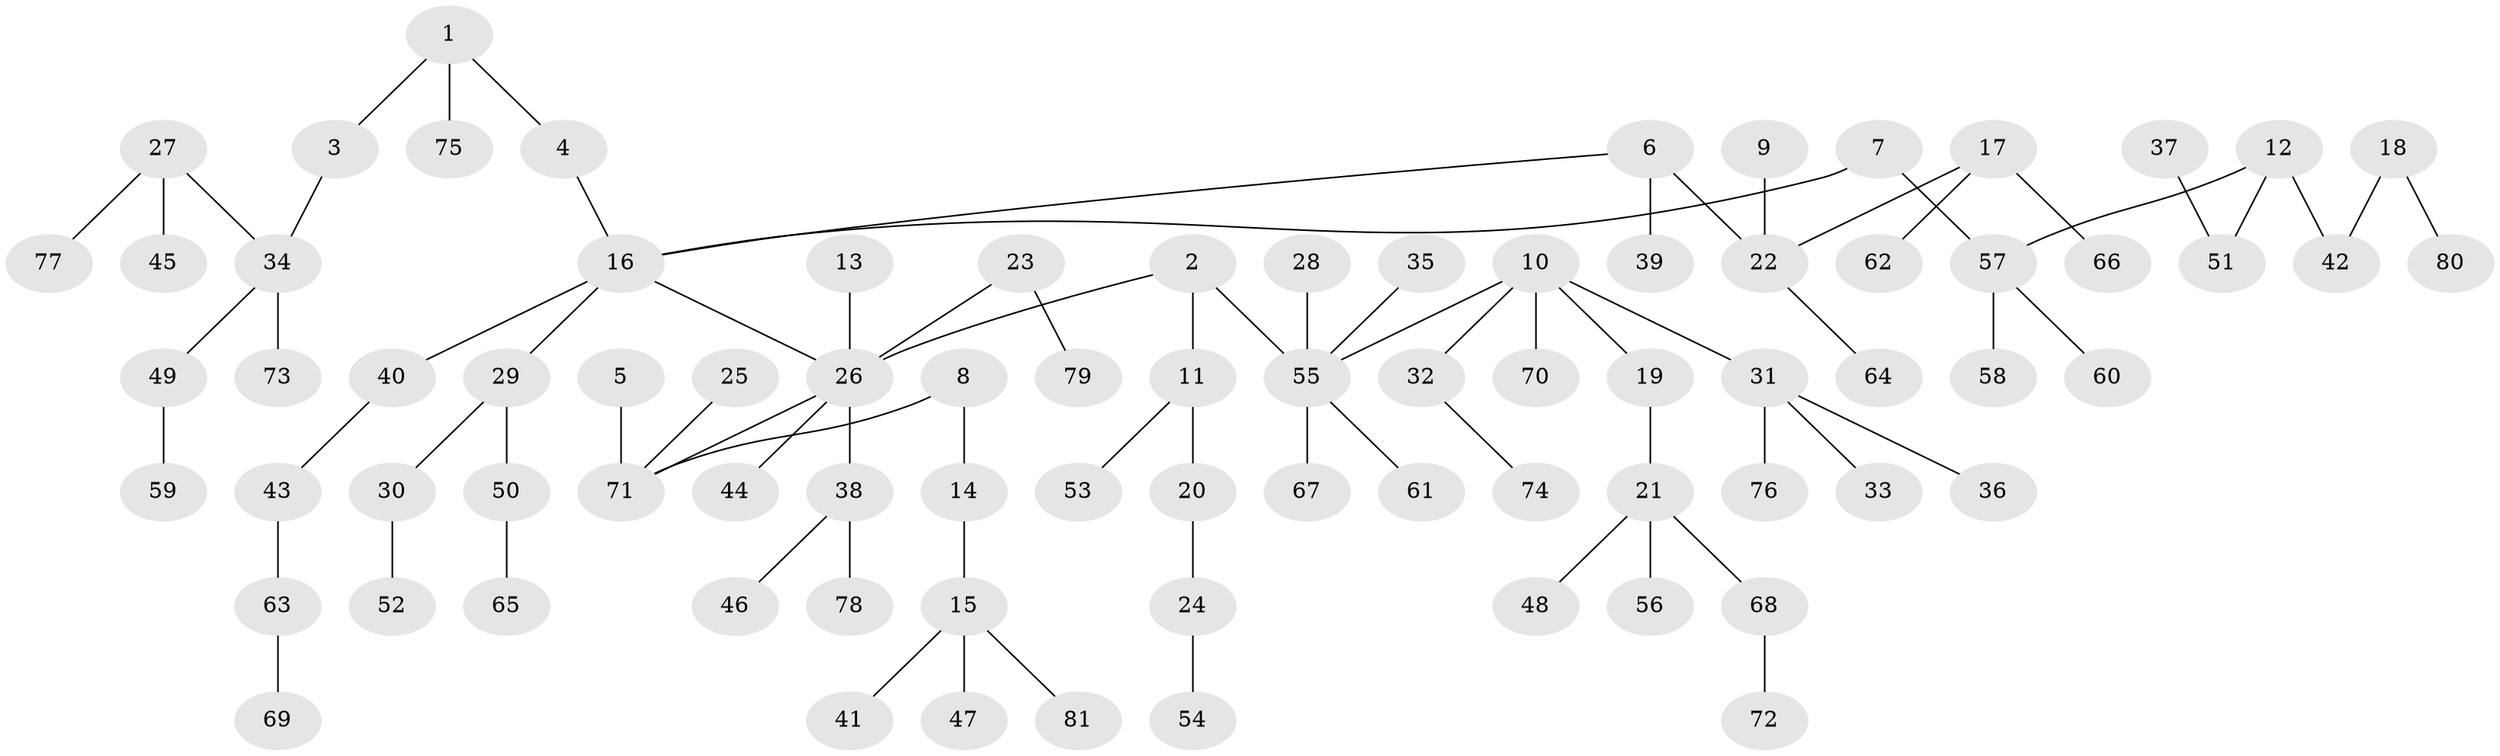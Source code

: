 // original degree distribution, {7: 0.017391304347826087, 8: 0.008695652173913044, 3: 0.1391304347826087, 4: 0.02608695652173913, 5: 0.05217391304347826, 2: 0.25217391304347825, 1: 0.5043478260869565}
// Generated by graph-tools (version 1.1) at 2025/37/03/04/25 23:37:18]
// undirected, 81 vertices, 80 edges
graph export_dot {
  node [color=gray90,style=filled];
  1;
  2;
  3;
  4;
  5;
  6;
  7;
  8;
  9;
  10;
  11;
  12;
  13;
  14;
  15;
  16;
  17;
  18;
  19;
  20;
  21;
  22;
  23;
  24;
  25;
  26;
  27;
  28;
  29;
  30;
  31;
  32;
  33;
  34;
  35;
  36;
  37;
  38;
  39;
  40;
  41;
  42;
  43;
  44;
  45;
  46;
  47;
  48;
  49;
  50;
  51;
  52;
  53;
  54;
  55;
  56;
  57;
  58;
  59;
  60;
  61;
  62;
  63;
  64;
  65;
  66;
  67;
  68;
  69;
  70;
  71;
  72;
  73;
  74;
  75;
  76;
  77;
  78;
  79;
  80;
  81;
  1 -- 3 [weight=1.0];
  1 -- 4 [weight=1.0];
  1 -- 75 [weight=1.0];
  2 -- 11 [weight=1.0];
  2 -- 26 [weight=1.0];
  2 -- 55 [weight=1.0];
  3 -- 34 [weight=1.0];
  4 -- 16 [weight=1.0];
  5 -- 71 [weight=1.0];
  6 -- 16 [weight=1.0];
  6 -- 22 [weight=1.0];
  6 -- 39 [weight=1.0];
  7 -- 16 [weight=1.0];
  7 -- 57 [weight=1.0];
  8 -- 14 [weight=1.0];
  8 -- 71 [weight=1.0];
  9 -- 22 [weight=1.0];
  10 -- 19 [weight=1.0];
  10 -- 31 [weight=1.0];
  10 -- 32 [weight=1.0];
  10 -- 55 [weight=1.0];
  10 -- 70 [weight=1.0];
  11 -- 20 [weight=1.0];
  11 -- 53 [weight=1.0];
  12 -- 42 [weight=1.0];
  12 -- 51 [weight=1.0];
  12 -- 57 [weight=1.0];
  13 -- 26 [weight=1.0];
  14 -- 15 [weight=1.0];
  15 -- 41 [weight=1.0];
  15 -- 47 [weight=1.0];
  15 -- 81 [weight=1.0];
  16 -- 26 [weight=1.0];
  16 -- 29 [weight=1.0];
  16 -- 40 [weight=1.0];
  17 -- 22 [weight=1.0];
  17 -- 62 [weight=1.0];
  17 -- 66 [weight=1.0];
  18 -- 42 [weight=1.0];
  18 -- 80 [weight=1.0];
  19 -- 21 [weight=1.0];
  20 -- 24 [weight=1.0];
  21 -- 48 [weight=1.0];
  21 -- 56 [weight=1.0];
  21 -- 68 [weight=1.0];
  22 -- 64 [weight=1.0];
  23 -- 26 [weight=1.0];
  23 -- 79 [weight=1.0];
  24 -- 54 [weight=1.0];
  25 -- 71 [weight=1.0];
  26 -- 38 [weight=1.0];
  26 -- 44 [weight=1.0];
  26 -- 71 [weight=1.0];
  27 -- 34 [weight=1.0];
  27 -- 45 [weight=1.0];
  27 -- 77 [weight=1.0];
  28 -- 55 [weight=1.0];
  29 -- 30 [weight=1.0];
  29 -- 50 [weight=1.0];
  30 -- 52 [weight=1.0];
  31 -- 33 [weight=1.0];
  31 -- 36 [weight=1.0];
  31 -- 76 [weight=1.0];
  32 -- 74 [weight=1.0];
  34 -- 49 [weight=1.0];
  34 -- 73 [weight=1.0];
  35 -- 55 [weight=1.0];
  37 -- 51 [weight=1.0];
  38 -- 46 [weight=1.0];
  38 -- 78 [weight=1.0];
  40 -- 43 [weight=1.0];
  43 -- 63 [weight=1.0];
  49 -- 59 [weight=1.0];
  50 -- 65 [weight=1.0];
  55 -- 61 [weight=1.0];
  55 -- 67 [weight=1.0];
  57 -- 58 [weight=1.0];
  57 -- 60 [weight=1.0];
  63 -- 69 [weight=1.0];
  68 -- 72 [weight=1.0];
}
